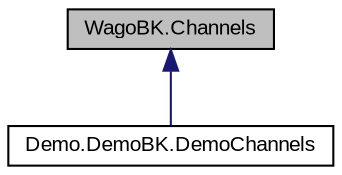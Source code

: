 digraph "WagoBK.Channels"
{
  edge [fontname="Arial",fontsize="10",labelfontname="Arial",labelfontsize="10"];
  node [fontname="Arial",fontsize="10",shape=record];
  Node1 [label="WagoBK.Channels",height=0.2,width=0.4,color="black", fillcolor="grey75", style="filled" fontcolor="black"];
  Node1 -> Node2 [dir="back",color="midnightblue",fontsize="10",style="solid",fontname="Arial"];
  Node2 [label="Demo.DemoBK.DemoChannels",height=0.2,width=0.4,color="black", fillcolor="white", style="filled",URL="$class_demo_1_1_demo_b_k_1_1_demo_channels.html"];
}
